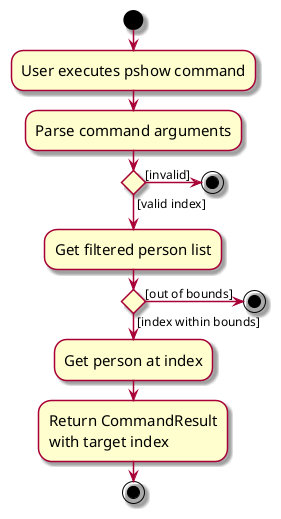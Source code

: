@startuml
skin rose
skinparam ActivityFontSize 15
skinparam ArrowFontSize 12
start
:User executes pshow command;

:Parse command arguments;

if () then ([valid index])
else ([invalid])
    stop
endif

:Get filtered person list;

if () then ([index within bounds])
    :Get person at index;
    :Return CommandResult
    with target index;
else ([out of bounds])
    stop
endif

stop
@enduml
